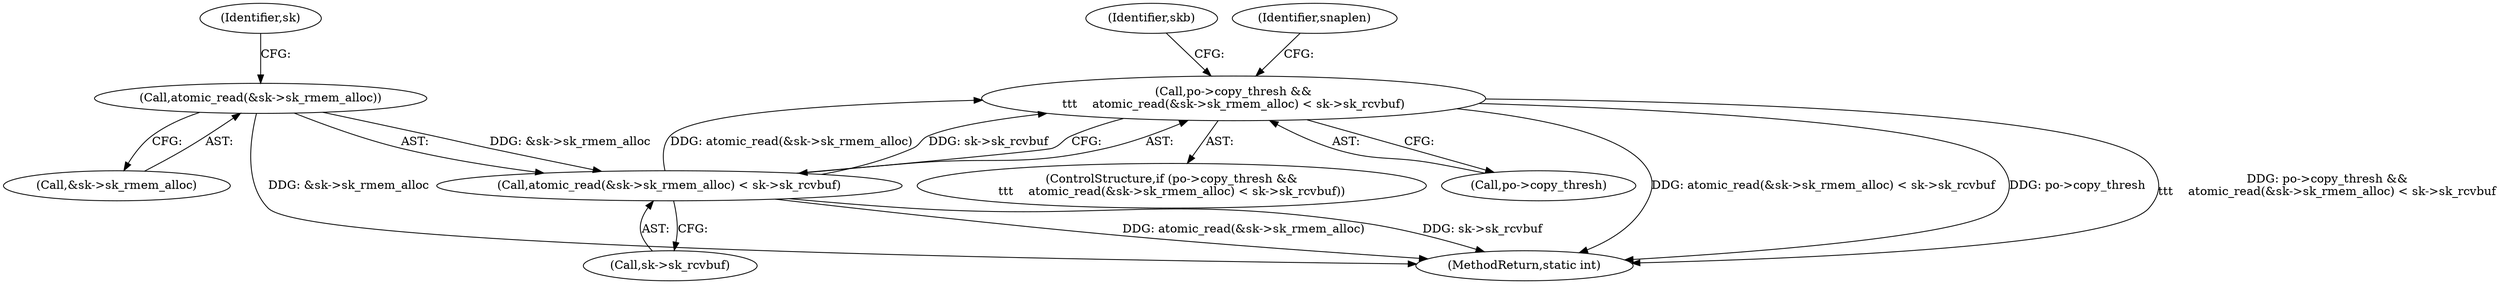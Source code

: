 digraph "0_linux_edbd58be15a957f6a760c4a514cd475217eb97fd@API" {
"1000345" [label="(Call,po->copy_thresh &&\n\t\t\t    atomic_read(&sk->sk_rmem_alloc) < sk->sk_rcvbuf)"];
"1000349" [label="(Call,atomic_read(&sk->sk_rmem_alloc) < sk->sk_rcvbuf)"];
"1000350" [label="(Call,atomic_read(&sk->sk_rmem_alloc))"];
"1000385" [label="(Identifier,snaplen)"];
"1000344" [label="(ControlStructure,if (po->copy_thresh &&\n\t\t\t    atomic_read(&sk->sk_rmem_alloc) < sk->sk_rcvbuf))"];
"1000355" [label="(Call,sk->sk_rcvbuf)"];
"1000361" [label="(Identifier,skb)"];
"1000349" [label="(Call,atomic_read(&sk->sk_rmem_alloc) < sk->sk_rcvbuf)"];
"1000356" [label="(Identifier,sk)"];
"1000345" [label="(Call,po->copy_thresh &&\n\t\t\t    atomic_read(&sk->sk_rmem_alloc) < sk->sk_rcvbuf)"];
"1001022" [label="(MethodReturn,static int)"];
"1000351" [label="(Call,&sk->sk_rmem_alloc)"];
"1000346" [label="(Call,po->copy_thresh)"];
"1000350" [label="(Call,atomic_read(&sk->sk_rmem_alloc))"];
"1000345" -> "1000344"  [label="AST: "];
"1000345" -> "1000346"  [label="CFG: "];
"1000345" -> "1000349"  [label="CFG: "];
"1000346" -> "1000345"  [label="AST: "];
"1000349" -> "1000345"  [label="AST: "];
"1000361" -> "1000345"  [label="CFG: "];
"1000385" -> "1000345"  [label="CFG: "];
"1000345" -> "1001022"  [label="DDG: atomic_read(&sk->sk_rmem_alloc) < sk->sk_rcvbuf"];
"1000345" -> "1001022"  [label="DDG: po->copy_thresh"];
"1000345" -> "1001022"  [label="DDG: po->copy_thresh &&\n\t\t\t    atomic_read(&sk->sk_rmem_alloc) < sk->sk_rcvbuf"];
"1000349" -> "1000345"  [label="DDG: atomic_read(&sk->sk_rmem_alloc)"];
"1000349" -> "1000345"  [label="DDG: sk->sk_rcvbuf"];
"1000349" -> "1000355"  [label="CFG: "];
"1000350" -> "1000349"  [label="AST: "];
"1000355" -> "1000349"  [label="AST: "];
"1000349" -> "1001022"  [label="DDG: atomic_read(&sk->sk_rmem_alloc)"];
"1000349" -> "1001022"  [label="DDG: sk->sk_rcvbuf"];
"1000350" -> "1000349"  [label="DDG: &sk->sk_rmem_alloc"];
"1000350" -> "1000351"  [label="CFG: "];
"1000351" -> "1000350"  [label="AST: "];
"1000356" -> "1000350"  [label="CFG: "];
"1000350" -> "1001022"  [label="DDG: &sk->sk_rmem_alloc"];
}
